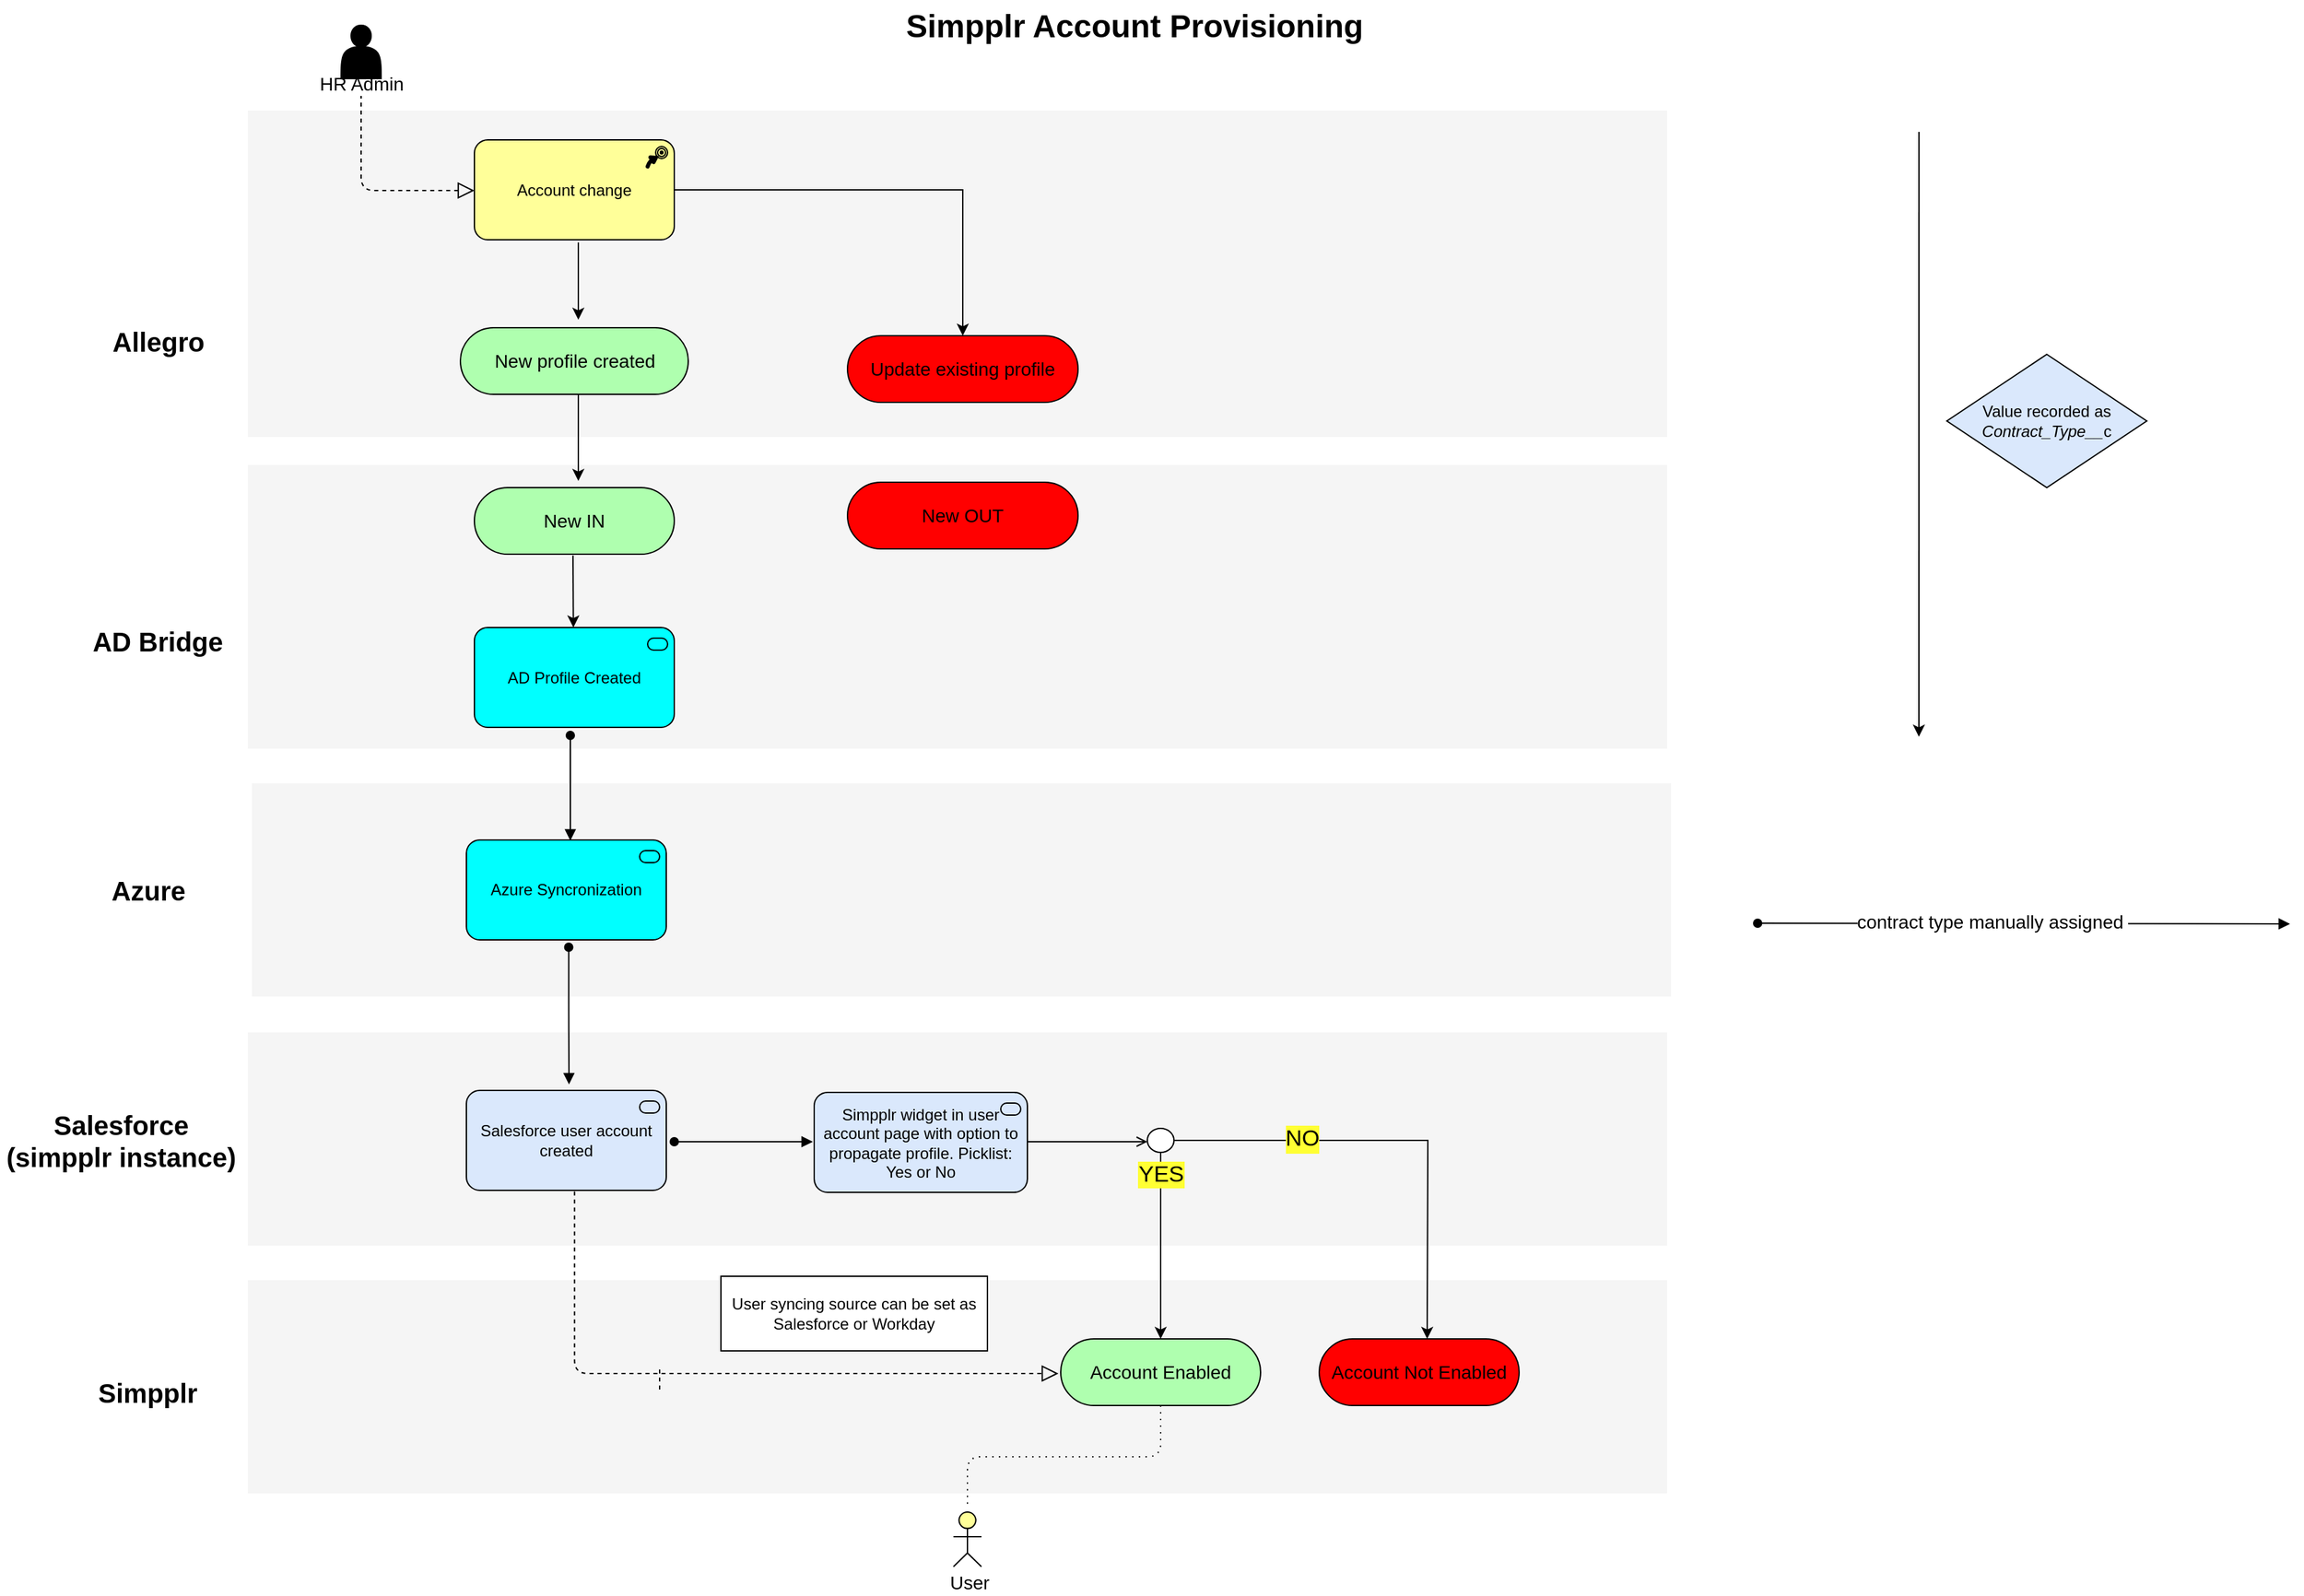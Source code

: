 <mxfile version="12.8.1" type="github">
  <diagram name="Simpplr Provisioning" id="44bbcf24-548e-d532-59d3-359de5b44cbb">
    <mxGraphModel dx="2037" dy="1059" grid="0" gridSize="10" guides="1" tooltips="1" connect="1" arrows="1" fold="1" page="1" pageScale="1.5" pageWidth="1169" pageHeight="826" background="none" math="0" shadow="0">
      <root>
        <mxCell id="0" style=";html=1;" />
        <mxCell id="1" style=";html=1;" parent="0" />
        <mxCell id="UKAQFLcODLnGMiNsOCqj-25" value="" style="whiteSpace=wrap;html=1;strokeColor=none;strokeWidth=1;fillColor=#f5f5f5;fontSize=14;imageHeight=24;" parent="1" vertex="1">
          <mxGeometry x="210" y="1001" width="1065" height="160" as="geometry" />
        </mxCell>
        <mxCell id="UKAQFLcODLnGMiNsOCqj-1" value="" style="whiteSpace=wrap;html=1;strokeColor=none;strokeWidth=1;fillColor=#f5f5f5;fontSize=14;" parent="1" vertex="1">
          <mxGeometry x="210" y="389" width="1065" height="213" as="geometry" />
        </mxCell>
        <mxCell id="6eae4fabf1afb631-35" value="" style="whiteSpace=wrap;html=1;strokeColor=none;strokeWidth=1;fillColor=#f5f5f5;fontSize=14;" parent="1" vertex="1">
          <mxGeometry x="210" y="815" width="1065" height="160" as="geometry" />
        </mxCell>
        <mxCell id="6eae4fabf1afb631-34" value="" style="whiteSpace=wrap;html=1;strokeColor=none;strokeWidth=1;fillColor=#f5f5f5;fontSize=14;imageWidth=24;imageAspect=1;" parent="1" vertex="1">
          <mxGeometry x="210" y="123" width="1065" height="245" as="geometry" />
        </mxCell>
        <mxCell id="6eae4fabf1afb631-5" value="Account Enabled" style="html=1;whiteSpace=wrap;fillColor=#AFFFAF;strokeColor=#000000;shape=mxgraph.archimate3.service;fontSize=14;" parent="1" vertex="1">
          <mxGeometry x="820" y="1045" width="150" height="50" as="geometry" />
        </mxCell>
        <mxCell id="6eae4fabf1afb631-6" value="Account Not Enabled" style="html=1;whiteSpace=wrap;fillColor=#FF0000;strokeColor=#000000;shape=mxgraph.archimate3.service;fontSize=14;" parent="1" vertex="1">
          <mxGeometry x="1014" y="1045" width="150" height="50" as="geometry" />
        </mxCell>
        <mxCell id="6eae4fabf1afb631-29" value="Salesforce&lt;br&gt;(simpplr instance)" style="text;html=1;strokeColor=none;fillColor=none;align=center;verticalAlign=middle;whiteSpace=wrap;fontSize=20;fontStyle=1" parent="1" vertex="1">
          <mxGeometry x="24" y="868" width="181.5" height="56" as="geometry" />
        </mxCell>
        <mxCell id="6eae4fabf1afb631-30" value="AD Bridge" style="text;html=1;strokeColor=none;fillColor=none;align=center;verticalAlign=middle;whiteSpace=wrap;fontSize=20;fontStyle=1" parent="1" vertex="1">
          <mxGeometry x="75" y="511" width="135" height="20" as="geometry" />
        </mxCell>
        <mxCell id="6eae4fabf1afb631-31" value="Allegro" style="text;html=1;strokeColor=none;fillColor=none;align=center;verticalAlign=middle;whiteSpace=wrap;fontSize=20;fontStyle=1" parent="1" vertex="1">
          <mxGeometry x="57.5" y="286" width="170" height="20" as="geometry" />
        </mxCell>
        <mxCell id="6eae4fabf1afb631-33" style="edgeStyle=elbowEdgeStyle;rounded=1;elbow=vertical;html=1;dashed=1;startSize=10;endArrow=block;endFill=0;endSize=10;jettySize=auto;orthogonalLoop=1;strokeColor=#000000;fontSize=14;exitX=0.5;exitY=1;exitDx=0;exitDy=0;" parent="1" source="UKAQFLcODLnGMiNsOCqj-3" target="UKAQFLcODLnGMiNsOCqj-16" edge="1">
          <mxGeometry relative="1" as="geometry">
            <mxPoint x="290" y="167" as="sourcePoint" />
            <mxPoint x="376.5" y="305" as="targetPoint" />
            <Array as="points">
              <mxPoint x="302" y="183" />
              <mxPoint x="331" y="276" />
              <mxPoint x="320" y="305" />
              <mxPoint x="338" y="305" />
            </Array>
          </mxGeometry>
        </mxCell>
        <mxCell id="UKAQFLcODLnGMiNsOCqj-76" value="HR Admin" style="text;html=1;resizable=0;points=[];align=center;verticalAlign=middle;labelBackgroundColor=#ffffff;fontSize=14;" parent="6eae4fabf1afb631-33" vertex="1" connectable="0">
          <mxGeometry x="-0.95" relative="1" as="geometry">
            <mxPoint as="offset" />
          </mxGeometry>
        </mxCell>
        <mxCell id="6eae4fabf1afb631-37" value="Simpplr Account Provisioning" style="text;strokeColor=none;fillColor=none;html=1;fontSize=24;fontStyle=1;verticalAlign=middle;align=center;" parent="1" vertex="1">
          <mxGeometry x="80" y="40" width="1590" height="40" as="geometry" />
        </mxCell>
        <mxCell id="UKAQFLcODLnGMiNsOCqj-2" value="Simpplr" style="text;html=1;strokeColor=none;fillColor=none;align=center;verticalAlign=middle;whiteSpace=wrap;fontSize=20;fontStyle=1" parent="1" vertex="1">
          <mxGeometry x="80" y="1075" width="110" height="20" as="geometry" />
        </mxCell>
        <mxCell id="UKAQFLcODLnGMiNsOCqj-3" value="" style="shape=actor;whiteSpace=wrap;html=1;fillColor=#000000;" parent="1" vertex="1">
          <mxGeometry x="280" y="59" width="30" height="40" as="geometry" />
        </mxCell>
        <mxCell id="Yz8HIaXp1W1n1a14tK5D-13" style="edgeStyle=orthogonalEdgeStyle;rounded=0;orthogonalLoop=1;jettySize=auto;html=1;exitX=1;exitY=0.5;exitDx=0;exitDy=0;exitPerimeter=0;entryX=0.5;entryY=0;entryDx=0;entryDy=0;entryPerimeter=0;" edge="1" parent="1" source="UKAQFLcODLnGMiNsOCqj-16" target="Yz8HIaXp1W1n1a14tK5D-17">
          <mxGeometry relative="1" as="geometry" />
        </mxCell>
        <UserObject label="Account change" link="https://weforum.jira.com/wiki/spaces/ITIS/pages/1164705906/SAD+-+Autoinout" id="UKAQFLcODLnGMiNsOCqj-16">
          <mxCell style="html=1;outlineConnect=0;whiteSpace=wrap;fillColor=#Ffff99;strokeColor=#000000;shape=mxgraph.archimate3.application;appType=course;archiType=rounded;" parent="1" vertex="1">
            <mxGeometry x="380" y="145" width="150" height="75" as="geometry" />
          </mxCell>
        </UserObject>
        <mxCell id="UKAQFLcODLnGMiNsOCqj-21" value="AD Profile Created" style="html=1;outlineConnect=0;whiteSpace=wrap;fillColor=#00FFFF;strokeColor=#000000;shape=mxgraph.archimate3.application;appType=serv;archiType=rounded" parent="1" vertex="1">
          <mxGeometry x="380" y="511" width="150" height="75" as="geometry" />
        </mxCell>
        <mxCell id="UKAQFLcODLnGMiNsOCqj-36" value="Salesforce user account created" style="html=1;outlineConnect=0;whiteSpace=wrap;fillColor=#dae8fc;strokeColor=#000000;shape=mxgraph.archimate3.application;appType=serv;archiType=rounded" parent="1" vertex="1">
          <mxGeometry x="374" y="858.5" width="150" height="75" as="geometry" />
        </mxCell>
        <mxCell id="UKAQFLcODLnGMiNsOCqj-48" value="" style="endArrow=classic;html=1;exitX=0.843;exitY=1;exitDx=0;exitDy=0;exitPerimeter=0;" parent="1" edge="1">
          <mxGeometry width="50" height="50" relative="1" as="geometry">
            <mxPoint x="1464.054" y="139" as="sourcePoint" />
            <mxPoint x="1464" y="593" as="targetPoint" />
          </mxGeometry>
        </mxCell>
        <mxCell id="UKAQFLcODLnGMiNsOCqj-49" value="Value recorded as &lt;i&gt;Contract_Type__&lt;/i&gt;c" style="rhombus;whiteSpace=wrap;html=1;strokeColor=#000000;fillColor=#dae8fc;" parent="1" vertex="1">
          <mxGeometry x="1485" y="306" width="150" height="100" as="geometry" />
        </mxCell>
        <UserObject label="Simpplr widget in user account page with option to propagate profile. Picklist: Yes or No" link="https://support.simpplr.com/customer/en/portal/articles/2154220-how-do-i-prevent-a-salesforce-user-from-appearing-in-simpplr-" id="UKAQFLcODLnGMiNsOCqj-54">
          <mxCell style="html=1;outlineConnect=0;whiteSpace=wrap;fillColor=#dae8fc;strokeColor=#000000;shape=mxgraph.archimate3.application;appType=serv;archiType=rounded" parent="1" vertex="1">
            <mxGeometry x="635" y="860" width="160" height="75" as="geometry" />
          </mxCell>
        </UserObject>
        <mxCell id="UKAQFLcODLnGMiNsOCqj-70" value="" style="edgeStyle=orthogonalEdgeStyle;rounded=0;orthogonalLoop=1;jettySize=auto;html=1;" parent="1" source="UKAQFLcODLnGMiNsOCqj-60" target="6eae4fabf1afb631-5" edge="1">
          <mxGeometry relative="1" as="geometry">
            <mxPoint x="895" y="985" as="targetPoint" />
          </mxGeometry>
        </mxCell>
        <mxCell id="UKAQFLcODLnGMiNsOCqj-72" value="" style="edgeStyle=orthogonalEdgeStyle;rounded=0;orthogonalLoop=1;jettySize=auto;html=1;" parent="1" source="UKAQFLcODLnGMiNsOCqj-60" edge="1">
          <mxGeometry relative="1" as="geometry">
            <mxPoint x="1095" y="1045" as="targetPoint" />
          </mxGeometry>
        </mxCell>
        <mxCell id="UKAQFLcODLnGMiNsOCqj-73" value="NO" style="text;html=1;resizable=0;points=[];align=center;verticalAlign=middle;labelBackgroundColor=#FFFF33;fontSize=17;" parent="UKAQFLcODLnGMiNsOCqj-72" vertex="1" connectable="0">
          <mxGeometry x="-0.436" y="-3" relative="1" as="geometry">
            <mxPoint y="-4" as="offset" />
          </mxGeometry>
        </mxCell>
        <mxCell id="UKAQFLcODLnGMiNsOCqj-60" value="YES" style="ellipse;html=1;verticalLabelPosition=bottom;labelBackgroundColor=#FFFF33;verticalAlign=top;fillColor=#ffffff;strokeColor=#000000;fontSize=17;" parent="1" vertex="1">
          <mxGeometry x="885" y="887" width="20" height="18" as="geometry" />
        </mxCell>
        <mxCell id="UKAQFLcODLnGMiNsOCqj-66" value="" style="edgeStyle=elbowEdgeStyle;html=1;endArrow=open;elbow=vertical;endFill=1;" parent="1" edge="1">
          <mxGeometry width="160" relative="1" as="geometry">
            <mxPoint x="795" y="897" as="sourcePoint" />
            <mxPoint x="885" y="897" as="targetPoint" />
          </mxGeometry>
        </mxCell>
        <mxCell id="UKAQFLcODLnGMiNsOCqj-80" style="edgeStyle=elbowEdgeStyle;rounded=1;elbow=vertical;html=1;dashed=1;startSize=10;endArrow=block;endFill=0;endSize=10;jettySize=auto;orthogonalLoop=1;strokeColor=#000000;fontSize=14;exitX=0.5;exitY=1;exitDx=0;exitDy=0;entryX=0.435;entryY=0.531;entryDx=0;entryDy=0;entryPerimeter=0;" parent="1" edge="1">
          <mxGeometry relative="1" as="geometry">
            <mxPoint x="455.167" y="934.333" as="sourcePoint" />
            <mxPoint x="818.275" y="1070.96" as="targetPoint" />
            <Array as="points">
              <mxPoint x="633" y="1071" />
              <mxPoint x="497.5" y="1119" />
            </Array>
          </mxGeometry>
        </mxCell>
        <mxCell id="UKAQFLcODLnGMiNsOCqj-84" value="&lt;span style=&quot;white-space: nowrap ; background-color: rgb(255 , 255 , 255)&quot;&gt;User syncing source can be set as&lt;br&gt;Salesforce or Workday&lt;br&gt;&lt;/span&gt;" style="shape=note;whiteSpace=wrap;html=1;backgroundOutline=1;darkOpacity=0.05;strokeColor=#000000;fillColor=#FFFFFF;size=0;" parent="1" vertex="1">
          <mxGeometry x="565" y="998" width="200" height="56" as="geometry" />
        </mxCell>
        <mxCell id="UKAQFLcODLnGMiNsOCqj-85" value="" style="endArrow=none;dashed=1;html=1;fontSize=17;entryX=0.5;entryY=1;entryDx=0;entryDy=0;entryPerimeter=0;" parent="1" edge="1">
          <mxGeometry width="50" height="50" relative="1" as="geometry">
            <mxPoint x="519" y="1083" as="sourcePoint" />
            <mxPoint x="519" y="1065.5" as="targetPoint" />
          </mxGeometry>
        </mxCell>
        <mxCell id="UKAQFLcODLnGMiNsOCqj-90" value="" style="endArrow=block;html=1;endFill=1;startArrow=oval;startFill=1;edgeStyle=elbowEdgeStyle;elbow=vertical;fontSize=17;" parent="1" edge="1">
          <mxGeometry width="160" relative="1" as="geometry">
            <mxPoint x="530" y="897" as="sourcePoint" />
            <mxPoint x="634" y="897" as="targetPoint" />
          </mxGeometry>
        </mxCell>
        <mxCell id="UKAQFLcODLnGMiNsOCqj-93" value="" style="endArrow=block;html=1;endFill=1;startArrow=oval;startFill=1;edgeStyle=elbowEdgeStyle;elbow=vertical;fontSize=17;" parent="1" edge="1">
          <mxGeometry width="160" relative="1" as="geometry">
            <mxPoint x="1343" y="733" as="sourcePoint" />
            <mxPoint x="1742.5" y="733.5" as="targetPoint" />
          </mxGeometry>
        </mxCell>
        <mxCell id="UKAQFLcODLnGMiNsOCqj-108" value="contract type manually assigned&amp;nbsp;" style="text;html=1;resizable=0;points=[];align=center;verticalAlign=middle;labelBackgroundColor=#ffffff;fontSize=14;" parent="UKAQFLcODLnGMiNsOCqj-93" vertex="1" connectable="0">
          <mxGeometry x="-0.117" y="2" relative="1" as="geometry">
            <mxPoint as="offset" />
          </mxGeometry>
        </mxCell>
        <mxCell id="UKAQFLcODLnGMiNsOCqj-95" value="" style="html=1;outlineConnect=0;whiteSpace=wrap;fillColor=#ffff99;strokeColor=#000000;verticalLabelPosition=bottom;verticalAlign=top;align=center;shape=mxgraph.archimate3.actor;labelBackgroundColor=#FFFF33;fontSize=14;" parent="1" vertex="1">
          <mxGeometry x="739.5" y="1175" width="21" height="41" as="geometry" />
        </mxCell>
        <mxCell id="UKAQFLcODLnGMiNsOCqj-96" value="" style="edgeStyle=elbowEdgeStyle;html=1;endArrow=none;elbow=vertical;dashed=1;startFill=0;dashPattern=1 4;fontSize=14;exitX=0.5;exitY=1;exitDx=0;exitDy=0;exitPerimeter=0;" parent="1" source="6eae4fabf1afb631-5" edge="1">
          <mxGeometry width="160" relative="1" as="geometry">
            <mxPoint x="570" y="1186.5" as="sourcePoint" />
            <mxPoint x="750" y="1172" as="targetPoint" />
          </mxGeometry>
        </mxCell>
        <mxCell id="UKAQFLcODLnGMiNsOCqj-100" value="User" style="text;html=1;resizable=0;points=[];autosize=1;align=left;verticalAlign=top;spacingTop=-4;fontSize=14;" parent="1" vertex="1">
          <mxGeometry x="735" y="1217" width="40" height="17" as="geometry" />
        </mxCell>
        <mxCell id="Yz8HIaXp1W1n1a14tK5D-1" value="" style="whiteSpace=wrap;html=1;strokeColor=none;strokeWidth=1;fillColor=#f5f5f5;fontSize=14;" vertex="1" parent="1">
          <mxGeometry x="213" y="628" width="1065" height="160" as="geometry" />
        </mxCell>
        <mxCell id="Yz8HIaXp1W1n1a14tK5D-4" value="Azure Syncronization" style="html=1;outlineConnect=0;whiteSpace=wrap;fillColor=#00FFFF;strokeColor=#000000;shape=mxgraph.archimate3.application;appType=serv;archiType=rounded" vertex="1" parent="1">
          <mxGeometry x="374" y="670.5" width="150" height="75" as="geometry" />
        </mxCell>
        <mxCell id="Yz8HIaXp1W1n1a14tK5D-5" value="" style="endArrow=block;html=1;endFill=1;startArrow=oval;startFill=1;edgeStyle=elbowEdgeStyle;elbow=vertical;fontSize=17;exitX=0.5;exitY=1;exitDx=0;exitDy=0;exitPerimeter=0;" edge="1" parent="1">
          <mxGeometry width="160" relative="1" as="geometry">
            <mxPoint x="452" y="592" as="sourcePoint" />
            <mxPoint x="452" y="671" as="targetPoint" />
          </mxGeometry>
        </mxCell>
        <mxCell id="Yz8HIaXp1W1n1a14tK5D-6" value="Azure" style="text;html=1;strokeColor=none;fillColor=none;align=center;verticalAlign=middle;whiteSpace=wrap;fontSize=20;fontStyle=1" vertex="1" parent="1">
          <mxGeometry x="67.5" y="698" width="135" height="20" as="geometry" />
        </mxCell>
        <mxCell id="Yz8HIaXp1W1n1a14tK5D-8" value="New IN" style="html=1;whiteSpace=wrap;fillColor=#AFFFAF;strokeColor=#000000;shape=mxgraph.archimate3.service;fontSize=14;" vertex="1" parent="1">
          <mxGeometry x="380" y="406" width="150" height="50" as="geometry" />
        </mxCell>
        <mxCell id="Yz8HIaXp1W1n1a14tK5D-9" value="New OUT" style="html=1;whiteSpace=wrap;fillColor=#FF0000;strokeColor=#000000;shape=mxgraph.archimate3.service;fontSize=14;" vertex="1" parent="1">
          <mxGeometry x="660" y="402" width="173" height="50" as="geometry" />
        </mxCell>
        <mxCell id="Yz8HIaXp1W1n1a14tK5D-10" value="" style="endArrow=classic;html=1;" edge="1" parent="1">
          <mxGeometry width="50" height="50" relative="1" as="geometry">
            <mxPoint x="458" y="222" as="sourcePoint" />
            <mxPoint x="458" y="280" as="targetPoint" />
          </mxGeometry>
        </mxCell>
        <mxCell id="Yz8HIaXp1W1n1a14tK5D-12" value="" style="endArrow=classic;html=1;entryX=0.5;entryY=0;entryDx=0;entryDy=0;entryPerimeter=0;" edge="1" parent="1">
          <mxGeometry width="50" height="50" relative="1" as="geometry">
            <mxPoint x="454" y="457" as="sourcePoint" />
            <mxPoint x="454.29" y="511" as="targetPoint" />
          </mxGeometry>
        </mxCell>
        <mxCell id="Yz8HIaXp1W1n1a14tK5D-14" value="" style="endArrow=block;html=1;endFill=1;startArrow=oval;startFill=1;edgeStyle=elbowEdgeStyle;elbow=vertical;fontSize=17;exitX=0.5;exitY=1;exitDx=0;exitDy=0;exitPerimeter=0;" edge="1" parent="1">
          <mxGeometry width="160" relative="1" as="geometry">
            <mxPoint x="450.79" y="751" as="sourcePoint" />
            <mxPoint x="451" y="854" as="targetPoint" />
          </mxGeometry>
        </mxCell>
        <mxCell id="Yz8HIaXp1W1n1a14tK5D-15" value="New profile created" style="html=1;whiteSpace=wrap;fillColor=#AFFFAF;strokeColor=#000000;shape=mxgraph.archimate3.service;fontSize=14;" vertex="1" parent="1">
          <mxGeometry x="369.5" y="286" width="171" height="50" as="geometry" />
        </mxCell>
        <mxCell id="Yz8HIaXp1W1n1a14tK5D-16" value="" style="endArrow=classic;html=1;" edge="1" parent="1">
          <mxGeometry width="50" height="50" relative="1" as="geometry">
            <mxPoint x="458" y="336" as="sourcePoint" />
            <mxPoint x="458" y="401" as="targetPoint" />
          </mxGeometry>
        </mxCell>
        <mxCell id="Yz8HIaXp1W1n1a14tK5D-17" value="Update existing profile" style="html=1;whiteSpace=wrap;fillColor=#FF0000;strokeColor=#000000;shape=mxgraph.archimate3.service;fontSize=14;" vertex="1" parent="1">
          <mxGeometry x="660" y="292" width="173" height="50" as="geometry" />
        </mxCell>
      </root>
    </mxGraphModel>
  </diagram>
</mxfile>
